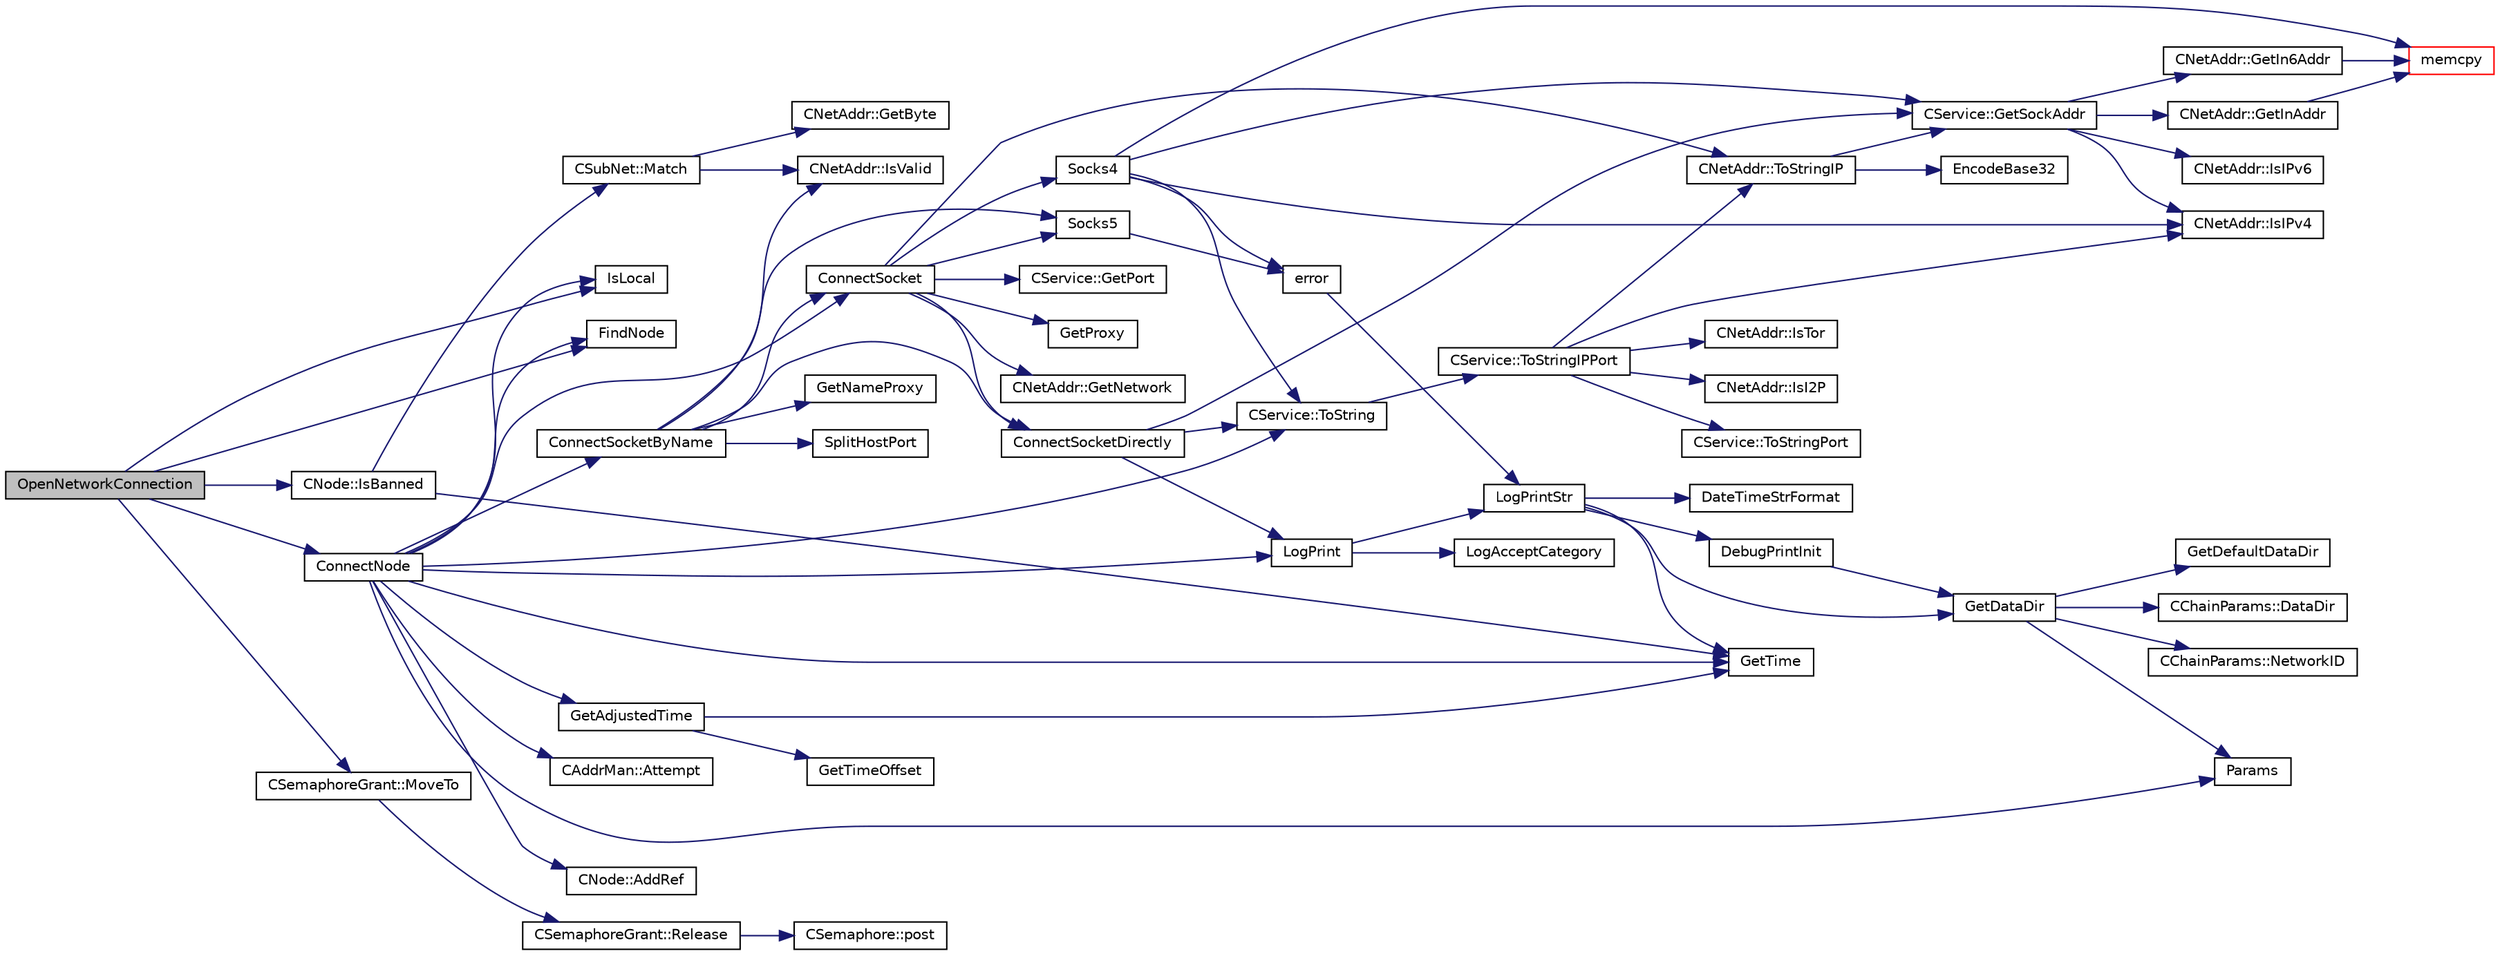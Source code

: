 digraph "OpenNetworkConnection"
{
  edge [fontname="Helvetica",fontsize="10",labelfontname="Helvetica",labelfontsize="10"];
  node [fontname="Helvetica",fontsize="10",shape=record];
  rankdir="LR";
  Node974 [label="OpenNetworkConnection",height=0.2,width=0.4,color="black", fillcolor="grey75", style="filled", fontcolor="black"];
  Node974 -> Node975 [color="midnightblue",fontsize="10",style="solid",fontname="Helvetica"];
  Node975 [label="IsLocal",height=0.2,width=0.4,color="black", fillcolor="white", style="filled",URL="$dd/d84/net_8cpp.html#a16fa1bd4d34c4c29c90903fc3cdf7517",tooltip="check whether a given address is potentially local "];
  Node974 -> Node976 [color="midnightblue",fontsize="10",style="solid",fontname="Helvetica"];
  Node976 [label="FindNode",height=0.2,width=0.4,color="black", fillcolor="white", style="filled",URL="$dd/d84/net_8cpp.html#a66a7371d8e724cac0b4495169cdf2859"];
  Node974 -> Node977 [color="midnightblue",fontsize="10",style="solid",fontname="Helvetica"];
  Node977 [label="CNode::IsBanned",height=0.2,width=0.4,color="black", fillcolor="white", style="filled",URL="$d1/d64/class_c_node.html#aefa8b81afa53b4c6635dc4c6c024211a"];
  Node977 -> Node978 [color="midnightblue",fontsize="10",style="solid",fontname="Helvetica"];
  Node978 [label="CSubNet::Match",height=0.2,width=0.4,color="black", fillcolor="white", style="filled",URL="$d9/d87/class_c_sub_net.html#af84fa02ebca222739c55e9d2cd7d38a3"];
  Node978 -> Node979 [color="midnightblue",fontsize="10",style="solid",fontname="Helvetica"];
  Node979 [label="CNetAddr::IsValid",height=0.2,width=0.4,color="black", fillcolor="white", style="filled",URL="$d3/dc3/class_c_net_addr.html#a6fe20b8da9701ca5dc2af078e2e8ac25"];
  Node978 -> Node980 [color="midnightblue",fontsize="10",style="solid",fontname="Helvetica"];
  Node980 [label="CNetAddr::GetByte",height=0.2,width=0.4,color="black", fillcolor="white", style="filled",URL="$d3/dc3/class_c_net_addr.html#acfd51ebf2030b01fa5ac133176512475"];
  Node977 -> Node981 [color="midnightblue",fontsize="10",style="solid",fontname="Helvetica"];
  Node981 [label="GetTime",height=0.2,width=0.4,color="black", fillcolor="white", style="filled",URL="$df/d2d/util_8cpp.html#a46fac5fba8ba905b5f9acb364f5d8c6f"];
  Node974 -> Node982 [color="midnightblue",fontsize="10",style="solid",fontname="Helvetica"];
  Node982 [label="ConnectNode",height=0.2,width=0.4,color="black", fillcolor="white", style="filled",URL="$dd/d84/net_8cpp.html#abd8cb3f96f11637f9e7f67aac9b783e8"];
  Node982 -> Node975 [color="midnightblue",fontsize="10",style="solid",fontname="Helvetica"];
  Node982 -> Node976 [color="midnightblue",fontsize="10",style="solid",fontname="Helvetica"];
  Node982 -> Node983 [color="midnightblue",fontsize="10",style="solid",fontname="Helvetica"];
  Node983 [label="CNode::AddRef",height=0.2,width=0.4,color="black", fillcolor="white", style="filled",URL="$d1/d64/class_c_node.html#afb65ed679f7bda59aab89e0f5afae292"];
  Node982 -> Node984 [color="midnightblue",fontsize="10",style="solid",fontname="Helvetica"];
  Node984 [label="LogPrint",height=0.2,width=0.4,color="black", fillcolor="white", style="filled",URL="$d8/d3c/util_8h.html#aab1f837a2366f424bdc996fdf6352171"];
  Node984 -> Node985 [color="midnightblue",fontsize="10",style="solid",fontname="Helvetica"];
  Node985 [label="LogAcceptCategory",height=0.2,width=0.4,color="black", fillcolor="white", style="filled",URL="$d8/d3c/util_8h.html#a343d2a13efe00125f78d25dafb0a8d98"];
  Node984 -> Node986 [color="midnightblue",fontsize="10",style="solid",fontname="Helvetica"];
  Node986 [label="LogPrintStr",height=0.2,width=0.4,color="black", fillcolor="white", style="filled",URL="$d8/d3c/util_8h.html#afd4c3002b2797c0560adddb6af3ca1da"];
  Node986 -> Node987 [color="midnightblue",fontsize="10",style="solid",fontname="Helvetica"];
  Node987 [label="DebugPrintInit",height=0.2,width=0.4,color="black", fillcolor="white", style="filled",URL="$df/d2d/util_8cpp.html#a751ff5f21d880737811136b5e0bcea12"];
  Node987 -> Node988 [color="midnightblue",fontsize="10",style="solid",fontname="Helvetica"];
  Node988 [label="GetDataDir",height=0.2,width=0.4,color="black", fillcolor="white", style="filled",URL="$df/d2d/util_8cpp.html#ab83866a054745d4b30a3948a1b44beba"];
  Node988 -> Node989 [color="midnightblue",fontsize="10",style="solid",fontname="Helvetica"];
  Node989 [label="Params",height=0.2,width=0.4,color="black", fillcolor="white", style="filled",URL="$df/dbf/chainparams_8cpp.html#ace5c5b706d71a324a417dd2db394fd4a",tooltip="Return the currently selected parameters. "];
  Node988 -> Node990 [color="midnightblue",fontsize="10",style="solid",fontname="Helvetica"];
  Node990 [label="CChainParams::NetworkID",height=0.2,width=0.4,color="black", fillcolor="white", style="filled",URL="$d1/d4f/class_c_chain_params.html#a90dc493ec0c0325c98c3ac06eb99862b"];
  Node988 -> Node991 [color="midnightblue",fontsize="10",style="solid",fontname="Helvetica"];
  Node991 [label="GetDefaultDataDir",height=0.2,width=0.4,color="black", fillcolor="white", style="filled",URL="$df/d2d/util_8cpp.html#ab272995de020a3bcbf743be630e485c6"];
  Node988 -> Node992 [color="midnightblue",fontsize="10",style="solid",fontname="Helvetica"];
  Node992 [label="CChainParams::DataDir",height=0.2,width=0.4,color="black", fillcolor="white", style="filled",URL="$d1/d4f/class_c_chain_params.html#a959488b5d8e6fe62857940b831d73a78"];
  Node986 -> Node988 [color="midnightblue",fontsize="10",style="solid",fontname="Helvetica"];
  Node986 -> Node993 [color="midnightblue",fontsize="10",style="solid",fontname="Helvetica"];
  Node993 [label="DateTimeStrFormat",height=0.2,width=0.4,color="black", fillcolor="white", style="filled",URL="$df/d2d/util_8cpp.html#a749bc6776c8ec72d7c5e4dea56aee415"];
  Node986 -> Node981 [color="midnightblue",fontsize="10",style="solid",fontname="Helvetica"];
  Node982 -> Node994 [color="midnightblue",fontsize="10",style="solid",fontname="Helvetica"];
  Node994 [label="CService::ToString",height=0.2,width=0.4,color="black", fillcolor="white", style="filled",URL="$d3/dcc/class_c_service.html#a225473158bc07c87a6a862160d73cfea"];
  Node994 -> Node995 [color="midnightblue",fontsize="10",style="solid",fontname="Helvetica"];
  Node995 [label="CService::ToStringIPPort",height=0.2,width=0.4,color="black", fillcolor="white", style="filled",URL="$d3/dcc/class_c_service.html#a224204c838b12eeb49ca7eabe6f75004"];
  Node995 -> Node996 [color="midnightblue",fontsize="10",style="solid",fontname="Helvetica"];
  Node996 [label="CNetAddr::IsIPv4",height=0.2,width=0.4,color="black", fillcolor="white", style="filled",URL="$d3/dc3/class_c_net_addr.html#a7021b79e9a33c342b68db09dbb6c2293"];
  Node995 -> Node997 [color="midnightblue",fontsize="10",style="solid",fontname="Helvetica"];
  Node997 [label="CNetAddr::IsTor",height=0.2,width=0.4,color="black", fillcolor="white", style="filled",URL="$d3/dc3/class_c_net_addr.html#a4db37b4997ff3b8c57959f2aa915a9a3"];
  Node995 -> Node998 [color="midnightblue",fontsize="10",style="solid",fontname="Helvetica"];
  Node998 [label="CNetAddr::IsI2P",height=0.2,width=0.4,color="black", fillcolor="white", style="filled",URL="$d3/dc3/class_c_net_addr.html#afc07b09ccfd8406c5aa30ce009727eab"];
  Node995 -> Node999 [color="midnightblue",fontsize="10",style="solid",fontname="Helvetica"];
  Node999 [label="CNetAddr::ToStringIP",height=0.2,width=0.4,color="black", fillcolor="white", style="filled",URL="$d3/dc3/class_c_net_addr.html#a0c8d9b5ed3824546ff4dccca3b28b073"];
  Node999 -> Node1000 [color="midnightblue",fontsize="10",style="solid",fontname="Helvetica"];
  Node1000 [label="EncodeBase32",height=0.2,width=0.4,color="black", fillcolor="white", style="filled",URL="$df/d2d/util_8cpp.html#a71aa75e646de8a10971f887bc71d9a75"];
  Node999 -> Node1001 [color="midnightblue",fontsize="10",style="solid",fontname="Helvetica"];
  Node1001 [label="CService::GetSockAddr",height=0.2,width=0.4,color="black", fillcolor="white", style="filled",URL="$d3/dcc/class_c_service.html#ac4c6d655fab3af40937f0b0c65581745"];
  Node1001 -> Node996 [color="midnightblue",fontsize="10",style="solid",fontname="Helvetica"];
  Node1001 -> Node1002 [color="midnightblue",fontsize="10",style="solid",fontname="Helvetica"];
  Node1002 [label="CNetAddr::GetInAddr",height=0.2,width=0.4,color="black", fillcolor="white", style="filled",URL="$d3/dc3/class_c_net_addr.html#a4f73432c55d4acb6b9e4c54833eefea6"];
  Node1002 -> Node1003 [color="midnightblue",fontsize="10",style="solid",fontname="Helvetica"];
  Node1003 [label="memcpy",height=0.2,width=0.4,color="red", fillcolor="white", style="filled",URL="$d5/d9f/glibc__compat_8cpp.html#a0f46826ab0466591e136db24394923cf"];
  Node1001 -> Node1006 [color="midnightblue",fontsize="10",style="solid",fontname="Helvetica"];
  Node1006 [label="CNetAddr::IsIPv6",height=0.2,width=0.4,color="black", fillcolor="white", style="filled",URL="$d3/dc3/class_c_net_addr.html#aad5f7a372c56ccf4d773f728b6b46e18"];
  Node1001 -> Node1007 [color="midnightblue",fontsize="10",style="solid",fontname="Helvetica"];
  Node1007 [label="CNetAddr::GetIn6Addr",height=0.2,width=0.4,color="black", fillcolor="white", style="filled",URL="$d3/dc3/class_c_net_addr.html#a3616012f94b27148e5b8e27d943d4884"];
  Node1007 -> Node1003 [color="midnightblue",fontsize="10",style="solid",fontname="Helvetica"];
  Node995 -> Node1008 [color="midnightblue",fontsize="10",style="solid",fontname="Helvetica"];
  Node1008 [label="CService::ToStringPort",height=0.2,width=0.4,color="black", fillcolor="white", style="filled",URL="$d3/dcc/class_c_service.html#a95d6f24b6a613fca24734ba4e38ef3dc"];
  Node982 -> Node1009 [color="midnightblue",fontsize="10",style="solid",fontname="Helvetica"];
  Node1009 [label="GetAdjustedTime",height=0.2,width=0.4,color="black", fillcolor="white", style="filled",URL="$df/d2d/util_8cpp.html#a09f81b9c7650f898cf3cf305b87547e6"];
  Node1009 -> Node981 [color="midnightblue",fontsize="10",style="solid",fontname="Helvetica"];
  Node1009 -> Node1010 [color="midnightblue",fontsize="10",style="solid",fontname="Helvetica"];
  Node1010 [label="GetTimeOffset",height=0.2,width=0.4,color="black", fillcolor="white", style="filled",URL="$df/d2d/util_8cpp.html#a50ca5344c75631267633f15cfe5e983e"];
  Node982 -> Node1011 [color="midnightblue",fontsize="10",style="solid",fontname="Helvetica"];
  Node1011 [label="ConnectSocketByName",height=0.2,width=0.4,color="black", fillcolor="white", style="filled",URL="$d0/d0e/netbase_8cpp.html#a8d8d8eefd45d180c361e37dc293b6def"];
  Node1011 -> Node1012 [color="midnightblue",fontsize="10",style="solid",fontname="Helvetica"];
  Node1012 [label="SplitHostPort",height=0.2,width=0.4,color="black", fillcolor="white", style="filled",URL="$d0/d0e/netbase_8cpp.html#a1b1ce2ba1ffe40785e65ec3ad5a20e79"];
  Node1011 -> Node1013 [color="midnightblue",fontsize="10",style="solid",fontname="Helvetica"];
  Node1013 [label="GetNameProxy",height=0.2,width=0.4,color="black", fillcolor="white", style="filled",URL="$d0/d0e/netbase_8cpp.html#abef56adb6a44bccf9107ce37d8721e75"];
  Node1011 -> Node979 [color="midnightblue",fontsize="10",style="solid",fontname="Helvetica"];
  Node1011 -> Node1014 [color="midnightblue",fontsize="10",style="solid",fontname="Helvetica"];
  Node1014 [label="ConnectSocket",height=0.2,width=0.4,color="black", fillcolor="white", style="filled",URL="$d0/d0e/netbase_8cpp.html#a805b21dc07ab1574acaa657b4c0fd9e9"];
  Node1014 -> Node1015 [color="midnightblue",fontsize="10",style="solid",fontname="Helvetica"];
  Node1015 [label="GetProxy",height=0.2,width=0.4,color="black", fillcolor="white", style="filled",URL="$d0/d0e/netbase_8cpp.html#a4e67b39fc1769663260d791d2f4d049d"];
  Node1014 -> Node1016 [color="midnightblue",fontsize="10",style="solid",fontname="Helvetica"];
  Node1016 [label="CNetAddr::GetNetwork",height=0.2,width=0.4,color="black", fillcolor="white", style="filled",URL="$d3/dc3/class_c_net_addr.html#ad0162f2629f552a65acf934e1629c1db"];
  Node1014 -> Node1017 [color="midnightblue",fontsize="10",style="solid",fontname="Helvetica"];
  Node1017 [label="ConnectSocketDirectly",height=0.2,width=0.4,color="black", fillcolor="white", style="filled",URL="$d0/d0e/netbase_8cpp.html#a0090d3f81785eebf6a0466b5b9c8cbd3"];
  Node1017 -> Node1001 [color="midnightblue",fontsize="10",style="solid",fontname="Helvetica"];
  Node1017 -> Node994 [color="midnightblue",fontsize="10",style="solid",fontname="Helvetica"];
  Node1017 -> Node984 [color="midnightblue",fontsize="10",style="solid",fontname="Helvetica"];
  Node1014 -> Node1018 [color="midnightblue",fontsize="10",style="solid",fontname="Helvetica"];
  Node1018 [label="Socks4",height=0.2,width=0.4,color="black", fillcolor="white", style="filled",URL="$d0/d0e/netbase_8cpp.html#aca06981001803c84ffd114dbc80d0c1c"];
  Node1018 -> Node994 [color="midnightblue",fontsize="10",style="solid",fontname="Helvetica"];
  Node1018 -> Node996 [color="midnightblue",fontsize="10",style="solid",fontname="Helvetica"];
  Node1018 -> Node1019 [color="midnightblue",fontsize="10",style="solid",fontname="Helvetica"];
  Node1019 [label="error",height=0.2,width=0.4,color="black", fillcolor="white", style="filled",URL="$d8/d3c/util_8h.html#af8985880cf4ef26df0a5aa2ffcb76662"];
  Node1019 -> Node986 [color="midnightblue",fontsize="10",style="solid",fontname="Helvetica"];
  Node1018 -> Node1001 [color="midnightblue",fontsize="10",style="solid",fontname="Helvetica"];
  Node1018 -> Node1003 [color="midnightblue",fontsize="10",style="solid",fontname="Helvetica"];
  Node1014 -> Node1020 [color="midnightblue",fontsize="10",style="solid",fontname="Helvetica"];
  Node1020 [label="Socks5",height=0.2,width=0.4,color="black", fillcolor="white", style="filled",URL="$d0/d0e/netbase_8cpp.html#aae75ac28f01697fcccc4f08d3ccd35c9"];
  Node1020 -> Node1019 [color="midnightblue",fontsize="10",style="solid",fontname="Helvetica"];
  Node1014 -> Node999 [color="midnightblue",fontsize="10",style="solid",fontname="Helvetica"];
  Node1014 -> Node1021 [color="midnightblue",fontsize="10",style="solid",fontname="Helvetica"];
  Node1021 [label="CService::GetPort",height=0.2,width=0.4,color="black", fillcolor="white", style="filled",URL="$d3/dcc/class_c_service.html#a71caa0d6aa6ab12758bde8b6a6bcfd2a"];
  Node1011 -> Node1017 [color="midnightblue",fontsize="10",style="solid",fontname="Helvetica"];
  Node1011 -> Node1020 [color="midnightblue",fontsize="10",style="solid",fontname="Helvetica"];
  Node982 -> Node989 [color="midnightblue",fontsize="10",style="solid",fontname="Helvetica"];
  Node982 -> Node1014 [color="midnightblue",fontsize="10",style="solid",fontname="Helvetica"];
  Node982 -> Node1022 [color="midnightblue",fontsize="10",style="solid",fontname="Helvetica"];
  Node1022 [label="CAddrMan::Attempt",height=0.2,width=0.4,color="black", fillcolor="white", style="filled",URL="$d1/dc7/class_c_addr_man.html#afcddc2573121065177dc981cea710789"];
  Node982 -> Node981 [color="midnightblue",fontsize="10",style="solid",fontname="Helvetica"];
  Node974 -> Node1023 [color="midnightblue",fontsize="10",style="solid",fontname="Helvetica"];
  Node1023 [label="CSemaphoreGrant::MoveTo",height=0.2,width=0.4,color="black", fillcolor="white", style="filled",URL="$d6/d2f/class_c_semaphore_grant.html#ab3e6f84f304703abc52517b0c8de26cf"];
  Node1023 -> Node1024 [color="midnightblue",fontsize="10",style="solid",fontname="Helvetica"];
  Node1024 [label="CSemaphoreGrant::Release",height=0.2,width=0.4,color="black", fillcolor="white", style="filled",URL="$d6/d2f/class_c_semaphore_grant.html#a8d985eeace74e037baeb39bd2d586576"];
  Node1024 -> Node1025 [color="midnightblue",fontsize="10",style="solid",fontname="Helvetica"];
  Node1025 [label="CSemaphore::post",height=0.2,width=0.4,color="black", fillcolor="white", style="filled",URL="$d0/d06/class_c_semaphore.html#af6a956f6c191e824485fd3af6db39318"];
}
